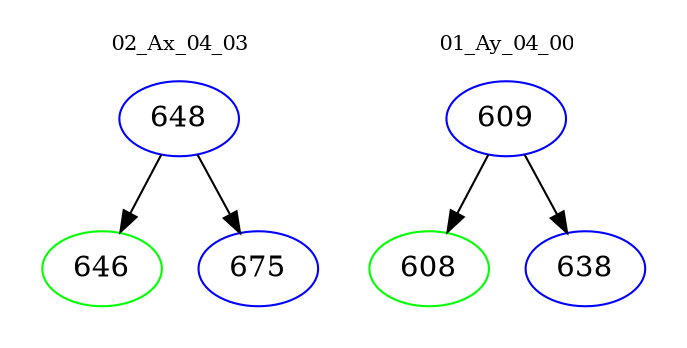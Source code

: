 digraph{
subgraph cluster_0 {
color = white
label = "02_Ax_04_03";
fontsize=10;
T0_648 [label="648", color="blue"]
T0_648 -> T0_646 [color="black"]
T0_646 [label="646", color="green"]
T0_648 -> T0_675 [color="black"]
T0_675 [label="675", color="blue"]
}
subgraph cluster_1 {
color = white
label = "01_Ay_04_00";
fontsize=10;
T1_609 [label="609", color="blue"]
T1_609 -> T1_608 [color="black"]
T1_608 [label="608", color="green"]
T1_609 -> T1_638 [color="black"]
T1_638 [label="638", color="blue"]
}
}
